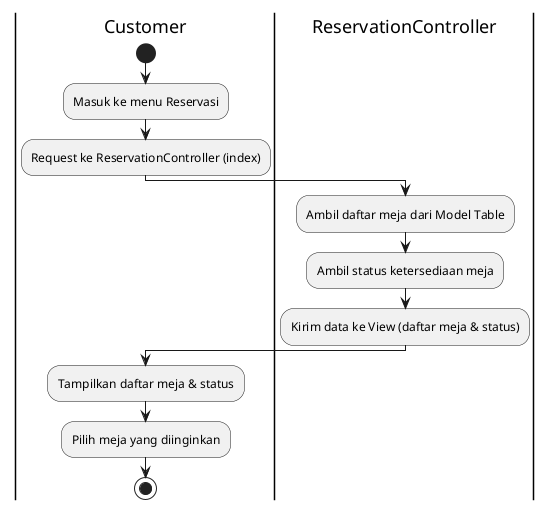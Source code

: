 @startuml Activity Diagram - Customer: Lihat & Pilih Meja Reservasi

|Customer|
start
:Masuk ke menu Reservasi;
:Request ke ReservationController (index);

|ReservationController|
:Ambil daftar meja dari Model Table;
:Ambil status ketersediaan meja;
:Kirim data ke View (daftar meja & status);

|Customer|
:Tampilkan daftar meja & status;
:Pilih meja yang diinginkan;

stop
@enduml
